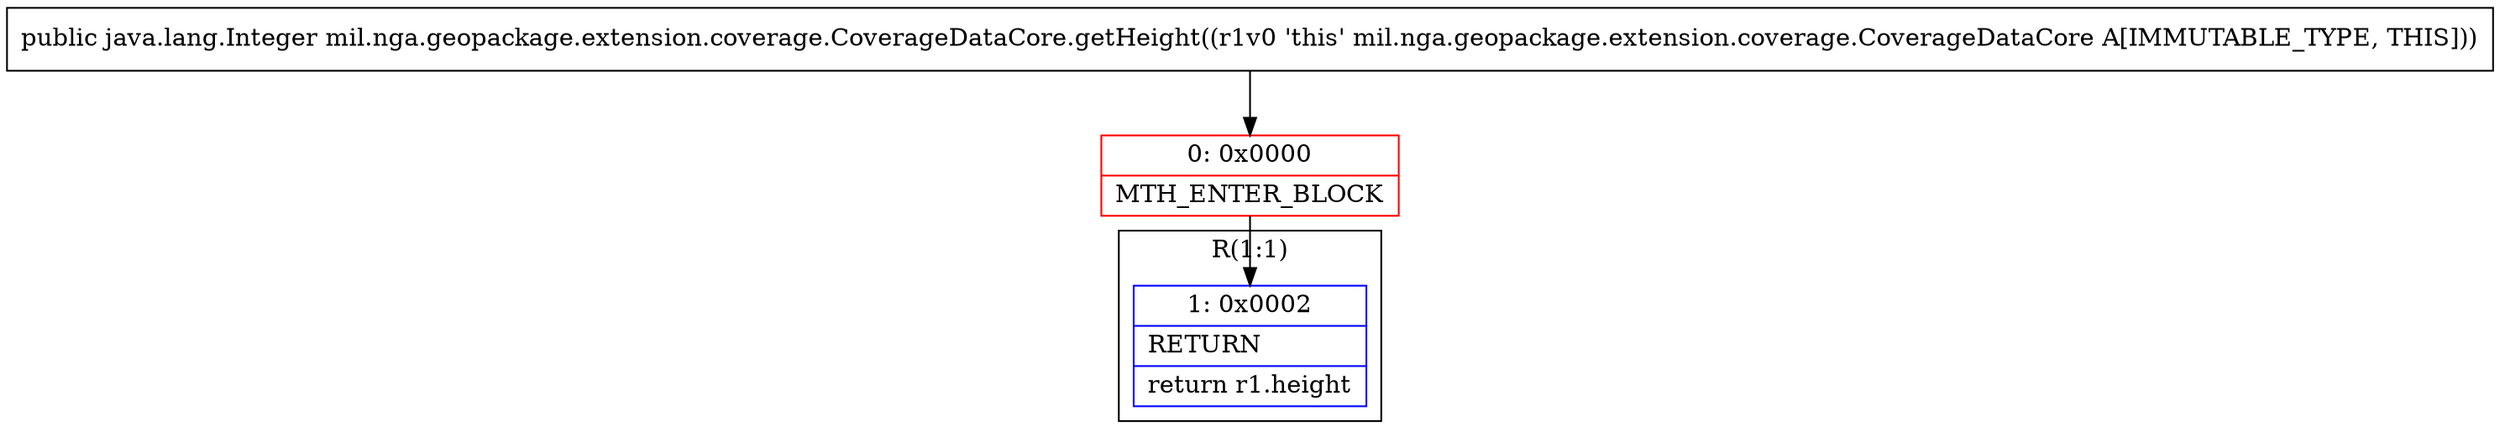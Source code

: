 digraph "CFG formil.nga.geopackage.extension.coverage.CoverageDataCore.getHeight()Ljava\/lang\/Integer;" {
subgraph cluster_Region_1400458503 {
label = "R(1:1)";
node [shape=record,color=blue];
Node_1 [shape=record,label="{1\:\ 0x0002|RETURN\l|return r1.height\l}"];
}
Node_0 [shape=record,color=red,label="{0\:\ 0x0000|MTH_ENTER_BLOCK\l}"];
MethodNode[shape=record,label="{public java.lang.Integer mil.nga.geopackage.extension.coverage.CoverageDataCore.getHeight((r1v0 'this' mil.nga.geopackage.extension.coverage.CoverageDataCore A[IMMUTABLE_TYPE, THIS])) }"];
MethodNode -> Node_0;
Node_0 -> Node_1;
}

